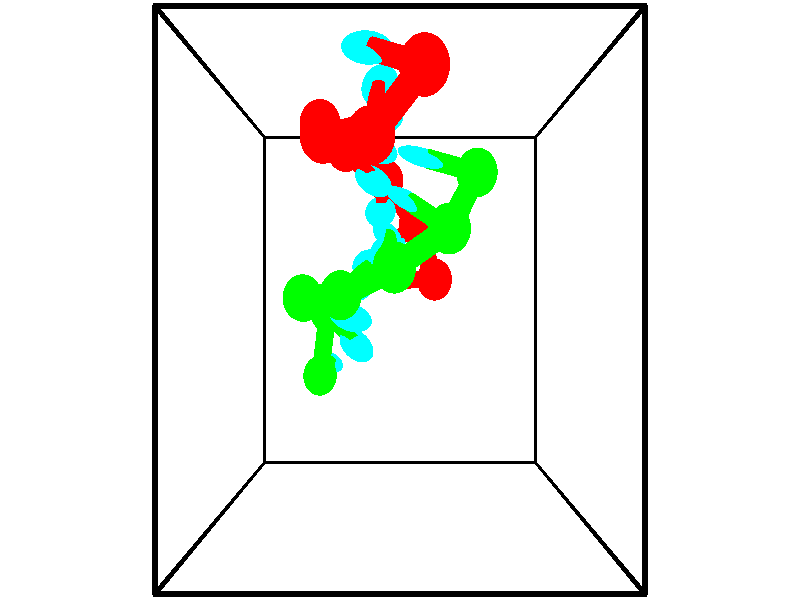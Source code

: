 // switches for output
#declare DRAW_BASES = 1; // possible values are 0, 1; only relevant for DNA ribbons
#declare DRAW_BASES_TYPE = 3; // possible values are 1, 2, 3; only relevant for DNA ribbons
#declare DRAW_FOG = 0; // set to 1 to enable fog

#include "colors.inc"

#include "transforms.inc"
background { rgb <1, 1, 1>}

#default {
   normal{
       ripples 0.25
       frequency 0.20
       turbulence 0.2
       lambda 5
   }
	finish {
		phong 0.1
		phong_size 40.
	}
}

// original window dimensions: 1024x640


// camera settings

camera {
	sky <-0, 1, 0>
	up <-0, 1, 0>
	right 1.6 * <1, 0, 0>
	location <2.5, 2.5, 11.1562>
	look_at <2.5, 2.5, 2.5>
	direction <0, 0, -8.6562>
	angle 67.0682
}


# declare cpy_camera_pos = <2.5, 2.5, 11.1562>;
# if (DRAW_FOG = 1)
fog {
	fog_type 2
	up vnormalize(cpy_camera_pos)
	color rgbt<1,1,1,0.3>
	distance 1e-5
	fog_alt 3e-3
	fog_offset 4
}
# end


// LIGHTS

# declare lum = 6;
global_settings {
	ambient_light rgb lum * <0.05, 0.05, 0.05>
	max_trace_level 15
}# declare cpy_direct_light_amount = 0.25;
light_source
{	1000 * <-1, -1, 1>,
	rgb lum * cpy_direct_light_amount
	parallel
}

light_source
{	1000 * <1, 1, -1>,
	rgb lum * cpy_direct_light_amount
	parallel
}

// strand 0

// nucleotide -1

// particle -1
sphere {
	<2.739001, 4.414505, 5.258047> 0.250000
	pigment { color rgbt <1,0,0,0> }
	no_shadow
}
cylinder {
	<2.407476, 4.556961, 5.085426>,  <2.208562, 4.642435, 4.981853>, 0.100000
	pigment { color rgbt <1,0,0,0> }
	no_shadow
}
cylinder {
	<2.407476, 4.556961, 5.085426>,  <2.739001, 4.414505, 5.258047>, 0.100000
	pigment { color rgbt <1,0,0,0> }
	no_shadow
}

// particle -1
sphere {
	<2.407476, 4.556961, 5.085426> 0.100000
	pigment { color rgbt <1,0,0,0> }
	no_shadow
}
sphere {
	0, 1
	scale<0.080000,0.200000,0.300000>
	matrix <0.157685, -0.591348, -0.790850,
		-0.536849, -0.723515, 0.433958,
		-0.828812, 0.356138, -0.431551,
		2.158833, 4.663803, 4.955961>
	pigment { color rgbt <0,1,1,0> }
	no_shadow
}
cylinder {
	<2.201710, 3.901716, 4.984993>,  <2.739001, 4.414505, 5.258047>, 0.130000
	pigment { color rgbt <1,0,0,0> }
	no_shadow
}

// nucleotide -1

// particle -1
sphere {
	<2.201710, 3.901716, 4.984993> 0.250000
	pigment { color rgbt <1,0,0,0> }
	no_shadow
}
cylinder {
	<2.247085, 4.218369, 4.744843>,  <2.274309, 4.408360, 4.600752>, 0.100000
	pigment { color rgbt <1,0,0,0> }
	no_shadow
}
cylinder {
	<2.247085, 4.218369, 4.744843>,  <2.201710, 3.901716, 4.984993>, 0.100000
	pigment { color rgbt <1,0,0,0> }
	no_shadow
}

// particle -1
sphere {
	<2.247085, 4.218369, 4.744843> 0.100000
	pigment { color rgbt <1,0,0,0> }
	no_shadow
}
sphere {
	0, 1
	scale<0.080000,0.200000,0.300000>
	matrix <0.055211, -0.608367, -0.791733,
		-0.992010, 0.056664, -0.112717,
		0.113436, 0.791630, -0.600378,
		2.281116, 4.455858, 4.564729>
	pigment { color rgbt <0,1,1,0> }
	no_shadow
}
cylinder {
	<1.647701, 4.004227, 4.512350>,  <2.201710, 3.901716, 4.984993>, 0.130000
	pigment { color rgbt <1,0,0,0> }
	no_shadow
}

// nucleotide -1

// particle -1
sphere {
	<1.647701, 4.004227, 4.512350> 0.250000
	pigment { color rgbt <1,0,0,0> }
	no_shadow
}
cylinder {
	<1.994874, 4.127197, 4.356308>,  <2.203178, 4.200980, 4.262682>, 0.100000
	pigment { color rgbt <1,0,0,0> }
	no_shadow
}
cylinder {
	<1.994874, 4.127197, 4.356308>,  <1.647701, 4.004227, 4.512350>, 0.100000
	pigment { color rgbt <1,0,0,0> }
	no_shadow
}

// particle -1
sphere {
	<1.994874, 4.127197, 4.356308> 0.100000
	pigment { color rgbt <1,0,0,0> }
	no_shadow
}
sphere {
	0, 1
	scale<0.080000,0.200000,0.300000>
	matrix <-0.131360, -0.615376, -0.777211,
		-0.478996, 0.725811, -0.493721,
		0.867933, 0.307426, -0.390106,
		2.255254, 4.219425, 4.239276>
	pigment { color rgbt <0,1,1,0> }
	no_shadow
}
cylinder {
	<1.531447, 4.278037, 3.813914>,  <1.647701, 4.004227, 4.512350>, 0.130000
	pigment { color rgbt <1,0,0,0> }
	no_shadow
}

// nucleotide -1

// particle -1
sphere {
	<1.531447, 4.278037, 3.813914> 0.250000
	pigment { color rgbt <1,0,0,0> }
	no_shadow
}
cylinder {
	<1.903797, 4.136757, 3.851273>,  <2.127207, 4.051989, 3.873688>, 0.100000
	pigment { color rgbt <1,0,0,0> }
	no_shadow
}
cylinder {
	<1.903797, 4.136757, 3.851273>,  <1.531447, 4.278037, 3.813914>, 0.100000
	pigment { color rgbt <1,0,0,0> }
	no_shadow
}

// particle -1
sphere {
	<1.903797, 4.136757, 3.851273> 0.100000
	pigment { color rgbt <1,0,0,0> }
	no_shadow
}
sphere {
	0, 1
	scale<0.080000,0.200000,0.300000>
	matrix <-0.158143, -0.620007, -0.768493,
		0.329338, 0.700601, -0.633005,
		0.930875, -0.353199, 0.093397,
		2.183059, 4.030797, 3.879292>
	pigment { color rgbt <0,1,1,0> }
	no_shadow
}
cylinder {
	<1.771268, 4.177832, 3.097508>,  <1.531447, 4.278037, 3.813914>, 0.130000
	pigment { color rgbt <1,0,0,0> }
	no_shadow
}

// nucleotide -1

// particle -1
sphere {
	<1.771268, 4.177832, 3.097508> 0.250000
	pigment { color rgbt <1,0,0,0> }
	no_shadow
}
cylinder {
	<1.993818, 3.939644, 3.329323>,  <2.127348, 3.796731, 3.468411>, 0.100000
	pigment { color rgbt <1,0,0,0> }
	no_shadow
}
cylinder {
	<1.993818, 3.939644, 3.329323>,  <1.771268, 4.177832, 3.097508>, 0.100000
	pigment { color rgbt <1,0,0,0> }
	no_shadow
}

// particle -1
sphere {
	<1.993818, 3.939644, 3.329323> 0.100000
	pigment { color rgbt <1,0,0,0> }
	no_shadow
}
sphere {
	0, 1
	scale<0.080000,0.200000,0.300000>
	matrix <-0.086967, -0.735354, -0.672080,
		0.826367, 0.323528, -0.460919,
		0.556376, -0.595470, 0.579536,
		2.160731, 3.761003, 3.503184>
	pigment { color rgbt <0,1,1,0> }
	no_shadow
}
cylinder {
	<2.295730, 3.908699, 2.615609>,  <1.771268, 4.177832, 3.097508>, 0.130000
	pigment { color rgbt <1,0,0,0> }
	no_shadow
}

// nucleotide -1

// particle -1
sphere {
	<2.295730, 3.908699, 2.615609> 0.250000
	pigment { color rgbt <1,0,0,0> }
	no_shadow
}
cylinder {
	<2.264746, 3.660912, 2.928085>,  <2.246155, 3.512239, 3.115571>, 0.100000
	pigment { color rgbt <1,0,0,0> }
	no_shadow
}
cylinder {
	<2.264746, 3.660912, 2.928085>,  <2.295730, 3.908699, 2.615609>, 0.100000
	pigment { color rgbt <1,0,0,0> }
	no_shadow
}

// particle -1
sphere {
	<2.264746, 3.660912, 2.928085> 0.100000
	pigment { color rgbt <1,0,0,0> }
	no_shadow
}
sphere {
	0, 1
	scale<0.080000,0.200000,0.300000>
	matrix <-0.035477, -0.781335, -0.623103,
		0.996364, -0.075980, 0.038546,
		-0.077461, -0.619469, 0.781190,
		2.241507, 3.475071, 3.162442>
	pigment { color rgbt <0,1,1,0> }
	no_shadow
}
cylinder {
	<2.733126, 3.406547, 2.424158>,  <2.295730, 3.908699, 2.615609>, 0.130000
	pigment { color rgbt <1,0,0,0> }
	no_shadow
}

// nucleotide -1

// particle -1
sphere {
	<2.733126, 3.406547, 2.424158> 0.250000
	pigment { color rgbt <1,0,0,0> }
	no_shadow
}
cylinder {
	<2.508581, 3.238472, 2.709343>,  <2.373854, 3.137627, 2.880454>, 0.100000
	pigment { color rgbt <1,0,0,0> }
	no_shadow
}
cylinder {
	<2.508581, 3.238472, 2.709343>,  <2.733126, 3.406547, 2.424158>, 0.100000
	pigment { color rgbt <1,0,0,0> }
	no_shadow
}

// particle -1
sphere {
	<2.508581, 3.238472, 2.709343> 0.100000
	pigment { color rgbt <1,0,0,0> }
	no_shadow
}
sphere {
	0, 1
	scale<0.080000,0.200000,0.300000>
	matrix <0.008561, -0.864415, -0.502707,
		0.827526, -0.276097, 0.488847,
		-0.561363, -0.420188, 0.712962,
		2.340172, 3.112416, 2.923231>
	pigment { color rgbt <0,1,1,0> }
	no_shadow
}
cylinder {
	<2.991712, 2.743506, 2.533825>,  <2.733126, 3.406547, 2.424158>, 0.130000
	pigment { color rgbt <1,0,0,0> }
	no_shadow
}

// nucleotide -1

// particle -1
sphere {
	<2.991712, 2.743506, 2.533825> 0.250000
	pigment { color rgbt <1,0,0,0> }
	no_shadow
}
cylinder {
	<2.624450, 2.733696, 2.692009>,  <2.404093, 2.727810, 2.786920>, 0.100000
	pigment { color rgbt <1,0,0,0> }
	no_shadow
}
cylinder {
	<2.624450, 2.733696, 2.692009>,  <2.991712, 2.743506, 2.533825>, 0.100000
	pigment { color rgbt <1,0,0,0> }
	no_shadow
}

// particle -1
sphere {
	<2.624450, 2.733696, 2.692009> 0.100000
	pigment { color rgbt <1,0,0,0> }
	no_shadow
}
sphere {
	0, 1
	scale<0.080000,0.200000,0.300000>
	matrix <-0.161058, -0.888802, -0.429058,
		0.362010, -0.457634, 0.812108,
		-0.918155, -0.024526, 0.395461,
		2.349003, 2.726338, 2.810647>
	pigment { color rgbt <0,1,1,0> }
	no_shadow
}
// strand 1

// nucleotide -1

// particle -1
sphere {
	<1.294600, 1.549368, 2.047502> 0.250000
	pigment { color rgbt <0,1,0,0> }
	no_shadow
}
cylinder {
	<1.345427, 1.615234, 1.656250>,  <1.375922, 1.654754, 1.421499>, 0.100000
	pigment { color rgbt <0,1,0,0> }
	no_shadow
}
cylinder {
	<1.345427, 1.615234, 1.656250>,  <1.294600, 1.549368, 2.047502>, 0.100000
	pigment { color rgbt <0,1,0,0> }
	no_shadow
}

// particle -1
sphere {
	<1.345427, 1.615234, 1.656250> 0.100000
	pigment { color rgbt <0,1,0,0> }
	no_shadow
}
sphere {
	0, 1
	scale<0.080000,0.200000,0.300000>
	matrix <0.453639, 0.867302, 0.204938,
		0.882081, -0.469758, 0.035506,
		0.127066, 0.164665, -0.978131,
		1.383546, 1.664634, 1.362811>
	pigment { color rgbt <0,1,1,0> }
	no_shadow
}
cylinder {
	<1.421396, 2.341344, 2.151795>,  <1.294600, 1.549368, 2.047502>, 0.130000
	pigment { color rgbt <0,1,0,0> }
	no_shadow
}

// nucleotide -1

// particle -1
sphere {
	<1.421396, 2.341344, 2.151795> 0.250000
	pigment { color rgbt <0,1,0,0> }
	no_shadow
}
cylinder {
	<1.681334, 2.124466, 2.364861>,  <1.837296, 1.994339, 2.492700>, 0.100000
	pigment { color rgbt <0,1,0,0> }
	no_shadow
}
cylinder {
	<1.681334, 2.124466, 2.364861>,  <1.421396, 2.341344, 2.151795>, 0.100000
	pigment { color rgbt <0,1,0,0> }
	no_shadow
}

// particle -1
sphere {
	<1.681334, 2.124466, 2.364861> 0.100000
	pigment { color rgbt <0,1,0,0> }
	no_shadow
}
sphere {
	0, 1
	scale<0.080000,0.200000,0.300000>
	matrix <0.068746, 0.739865, 0.669234,
		-0.756954, -0.398278, 0.518069,
		0.649842, -0.542194, 0.532663,
		1.876286, 1.961808, 2.524660>
	pigment { color rgbt <0,1,1,0> }
	no_shadow
}
cylinder {
	<1.155675, 2.495319, 2.754814>,  <1.421396, 2.341344, 2.151795>, 0.130000
	pigment { color rgbt <0,1,0,0> }
	no_shadow
}

// nucleotide -1

// particle -1
sphere {
	<1.155675, 2.495319, 2.754814> 0.250000
	pigment { color rgbt <0,1,0,0> }
	no_shadow
}
cylinder {
	<1.535797, 2.385719, 2.813934>,  <1.763870, 2.319960, 2.849406>, 0.100000
	pigment { color rgbt <0,1,0,0> }
	no_shadow
}
cylinder {
	<1.535797, 2.385719, 2.813934>,  <1.155675, 2.495319, 2.754814>, 0.100000
	pigment { color rgbt <0,1,0,0> }
	no_shadow
}

// particle -1
sphere {
	<1.535797, 2.385719, 2.813934> 0.100000
	pigment { color rgbt <0,1,0,0> }
	no_shadow
}
sphere {
	0, 1
	scale<0.080000,0.200000,0.300000>
	matrix <0.086492, 0.688431, 0.720126,
		-0.299064, -0.671556, 0.677918,
		0.950305, -0.273998, 0.147801,
		1.820889, 2.303520, 2.858275>
	pigment { color rgbt <0,1,1,0> }
	no_shadow
}
cylinder {
	<1.260245, 2.522766, 3.474612>,  <1.155675, 2.495319, 2.754814>, 0.130000
	pigment { color rgbt <0,1,0,0> }
	no_shadow
}

// nucleotide -1

// particle -1
sphere {
	<1.260245, 2.522766, 3.474612> 0.250000
	pigment { color rgbt <0,1,0,0> }
	no_shadow
}
cylinder {
	<1.595324, 2.582169, 3.264389>,  <1.796371, 2.617810, 3.138256>, 0.100000
	pigment { color rgbt <0,1,0,0> }
	no_shadow
}
cylinder {
	<1.595324, 2.582169, 3.264389>,  <1.260245, 2.522766, 3.474612>, 0.100000
	pigment { color rgbt <0,1,0,0> }
	no_shadow
}

// particle -1
sphere {
	<1.595324, 2.582169, 3.264389> 0.100000
	pigment { color rgbt <0,1,0,0> }
	no_shadow
}
sphere {
	0, 1
	scale<0.080000,0.200000,0.300000>
	matrix <0.274825, 0.716971, 0.640644,
		0.471947, -0.681102, 0.559792,
		0.837698, 0.148505, -0.525556,
		1.846633, 2.626720, 3.106722>
	pigment { color rgbt <0,1,1,0> }
	no_shadow
}
cylinder {
	<1.788136, 2.547963, 3.922138>,  <1.260245, 2.522766, 3.474612>, 0.130000
	pigment { color rgbt <0,1,0,0> }
	no_shadow
}

// nucleotide -1

// particle -1
sphere {
	<1.788136, 2.547963, 3.922138> 0.250000
	pigment { color rgbt <0,1,0,0> }
	no_shadow
}
cylinder {
	<1.970123, 2.727455, 3.614464>,  <2.079316, 2.835150, 3.429859>, 0.100000
	pigment { color rgbt <0,1,0,0> }
	no_shadow
}
cylinder {
	<1.970123, 2.727455, 3.614464>,  <1.788136, 2.547963, 3.922138>, 0.100000
	pigment { color rgbt <0,1,0,0> }
	no_shadow
}

// particle -1
sphere {
	<1.970123, 2.727455, 3.614464> 0.100000
	pigment { color rgbt <0,1,0,0> }
	no_shadow
}
sphere {
	0, 1
	scale<0.080000,0.200000,0.300000>
	matrix <0.448882, 0.630431, 0.633294,
		0.769096, -0.633402, 0.085399,
		0.454968, 0.448730, -0.769185,
		2.106614, 2.862074, 3.383708>
	pigment { color rgbt <0,1,1,0> }
	no_shadow
}
cylinder {
	<2.434312, 2.811721, 4.222096>,  <1.788136, 2.547963, 3.922138>, 0.130000
	pigment { color rgbt <0,1,0,0> }
	no_shadow
}

// nucleotide -1

// particle -1
sphere {
	<2.434312, 2.811721, 4.222096> 0.250000
	pigment { color rgbt <0,1,0,0> }
	no_shadow
}
cylinder {
	<2.383173, 3.017975, 3.883209>,  <2.352490, 3.141727, 3.679877>, 0.100000
	pigment { color rgbt <0,1,0,0> }
	no_shadow
}
cylinder {
	<2.383173, 3.017975, 3.883209>,  <2.434312, 2.811721, 4.222096>, 0.100000
	pigment { color rgbt <0,1,0,0> }
	no_shadow
}

// particle -1
sphere {
	<2.383173, 3.017975, 3.883209> 0.100000
	pigment { color rgbt <0,1,0,0> }
	no_shadow
}
sphere {
	0, 1
	scale<0.080000,0.200000,0.300000>
	matrix <0.434280, 0.797085, 0.419590,
		0.891659, -0.314287, -0.325835,
		-0.127847, 0.515635, -0.847217,
		2.344819, 3.172665, 3.629044>
	pigment { color rgbt <0,1,1,0> }
	no_shadow
}
cylinder {
	<3.072643, 3.191324, 4.147829>,  <2.434312, 2.811721, 4.222096>, 0.130000
	pigment { color rgbt <0,1,0,0> }
	no_shadow
}

// nucleotide -1

// particle -1
sphere {
	<3.072643, 3.191324, 4.147829> 0.250000
	pigment { color rgbt <0,1,0,0> }
	no_shadow
}
cylinder {
	<2.790699, 3.380104, 3.936005>,  <2.621532, 3.493372, 3.808910>, 0.100000
	pigment { color rgbt <0,1,0,0> }
	no_shadow
}
cylinder {
	<2.790699, 3.380104, 3.936005>,  <3.072643, 3.191324, 4.147829>, 0.100000
	pigment { color rgbt <0,1,0,0> }
	no_shadow
}

// particle -1
sphere {
	<2.790699, 3.380104, 3.936005> 0.100000
	pigment { color rgbt <0,1,0,0> }
	no_shadow
}
sphere {
	0, 1
	scale<0.080000,0.200000,0.300000>
	matrix <0.287303, 0.872516, 0.395187,
		0.648559, 0.126407, -0.750595,
		-0.704860, 0.471950, -0.529561,
		2.579241, 3.521689, 3.777136>
	pigment { color rgbt <0,1,1,0> }
	no_shadow
}
cylinder {
	<3.442907, 3.799842, 3.766166>,  <3.072643, 3.191324, 4.147829>, 0.130000
	pigment { color rgbt <0,1,0,0> }
	no_shadow
}

// nucleotide -1

// particle -1
sphere {
	<3.442907, 3.799842, 3.766166> 0.250000
	pigment { color rgbt <0,1,0,0> }
	no_shadow
}
cylinder {
	<3.054729, 3.879883, 3.820129>,  <2.821823, 3.927907, 3.852507>, 0.100000
	pigment { color rgbt <0,1,0,0> }
	no_shadow
}
cylinder {
	<3.054729, 3.879883, 3.820129>,  <3.442907, 3.799842, 3.766166>, 0.100000
	pigment { color rgbt <0,1,0,0> }
	no_shadow
}

// particle -1
sphere {
	<3.054729, 3.879883, 3.820129> 0.100000
	pigment { color rgbt <0,1,0,0> }
	no_shadow
}
sphere {
	0, 1
	scale<0.080000,0.200000,0.300000>
	matrix <0.239959, 0.859622, 0.451077,
		-0.025707, 0.470117, -0.882230,
		-0.970443, 0.200103, 0.134907,
		2.763597, 3.939914, 3.860601>
	pigment { color rgbt <0,1,1,0> }
	no_shadow
}
// box output
cylinder {
	<0.000000, 0.000000, 0.000000>,  <5.000000, 0.000000, 0.000000>, 0.025000
	pigment { color rgbt <0,0,0,0> }
	no_shadow
}
cylinder {
	<0.000000, 0.000000, 0.000000>,  <0.000000, 5.000000, 0.000000>, 0.025000
	pigment { color rgbt <0,0,0,0> }
	no_shadow
}
cylinder {
	<0.000000, 0.000000, 0.000000>,  <0.000000, 0.000000, 5.000000>, 0.025000
	pigment { color rgbt <0,0,0,0> }
	no_shadow
}
cylinder {
	<5.000000, 5.000000, 5.000000>,  <0.000000, 5.000000, 5.000000>, 0.025000
	pigment { color rgbt <0,0,0,0> }
	no_shadow
}
cylinder {
	<5.000000, 5.000000, 5.000000>,  <5.000000, 0.000000, 5.000000>, 0.025000
	pigment { color rgbt <0,0,0,0> }
	no_shadow
}
cylinder {
	<5.000000, 5.000000, 5.000000>,  <5.000000, 5.000000, 0.000000>, 0.025000
	pigment { color rgbt <0,0,0,0> }
	no_shadow
}
cylinder {
	<0.000000, 0.000000, 5.000000>,  <0.000000, 5.000000, 5.000000>, 0.025000
	pigment { color rgbt <0,0,0,0> }
	no_shadow
}
cylinder {
	<0.000000, 0.000000, 5.000000>,  <5.000000, 0.000000, 5.000000>, 0.025000
	pigment { color rgbt <0,0,0,0> }
	no_shadow
}
cylinder {
	<5.000000, 5.000000, 0.000000>,  <0.000000, 5.000000, 0.000000>, 0.025000
	pigment { color rgbt <0,0,0,0> }
	no_shadow
}
cylinder {
	<5.000000, 5.000000, 0.000000>,  <5.000000, 0.000000, 0.000000>, 0.025000
	pigment { color rgbt <0,0,0,0> }
	no_shadow
}
cylinder {
	<5.000000, 0.000000, 5.000000>,  <5.000000, 0.000000, 0.000000>, 0.025000
	pigment { color rgbt <0,0,0,0> }
	no_shadow
}
cylinder {
	<0.000000, 5.000000, 0.000000>,  <0.000000, 5.000000, 5.000000>, 0.025000
	pigment { color rgbt <0,0,0,0> }
	no_shadow
}
// end of box output
